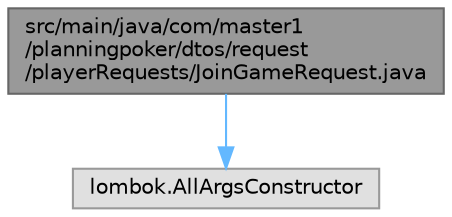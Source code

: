 digraph "src/main/java/com/master1/planningpoker/dtos/request/playerRequests/JoinGameRequest.java"
{
 // LATEX_PDF_SIZE
  bgcolor="transparent";
  edge [fontname=Helvetica,fontsize=10,labelfontname=Helvetica,labelfontsize=10];
  node [fontname=Helvetica,fontsize=10,shape=box,height=0.2,width=0.4];
  Node1 [id="Node000001",label="src/main/java/com/master1\l/planningpoker/dtos/request\l/playerRequests/JoinGameRequest.java",height=0.2,width=0.4,color="gray40", fillcolor="grey60", style="filled", fontcolor="black",tooltip=" "];
  Node1 -> Node2 [id="edge1_Node000001_Node000002",color="steelblue1",style="solid",tooltip=" "];
  Node2 [id="Node000002",label="lombok.AllArgsConstructor",height=0.2,width=0.4,color="grey60", fillcolor="#E0E0E0", style="filled",tooltip=" "];
}
